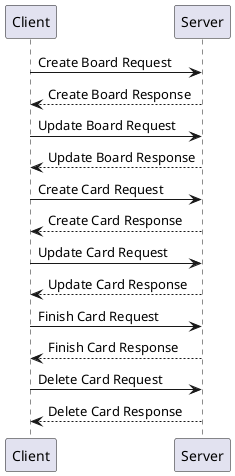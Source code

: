 @startuml
'https://plantuml.com/sequence-diagram

Client -> Server: Create Board Request
Server --> Client: Create Board Response

Client -> Server: Update Board Request
Server --> Client: Update Board Response

Client -> Server: Create Card Request
Server --> Client: Create Card Response

Client -> Server: Update Card Request
Server --> Client: Update Card Response

Client -> Server: Finish Card Request
Server --> Client: Finish Card Response

Client -> Server: Delete Card Request
Server --> Client: Delete Card Response

@enduml